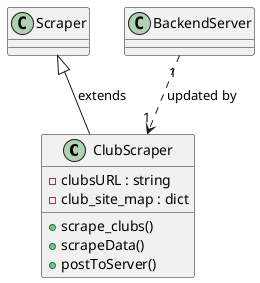 @startuml ClubScraper

class ClubScraper {
    -clubsURL : string
    -club_site_map : dict
    +scrape_clubs()
    +scrapeData()
    +postToServer()
}

Scraper <|-- ClubScraper : extends
BackendServer "1" ..> "1" ClubScraper : updated by

@enduml